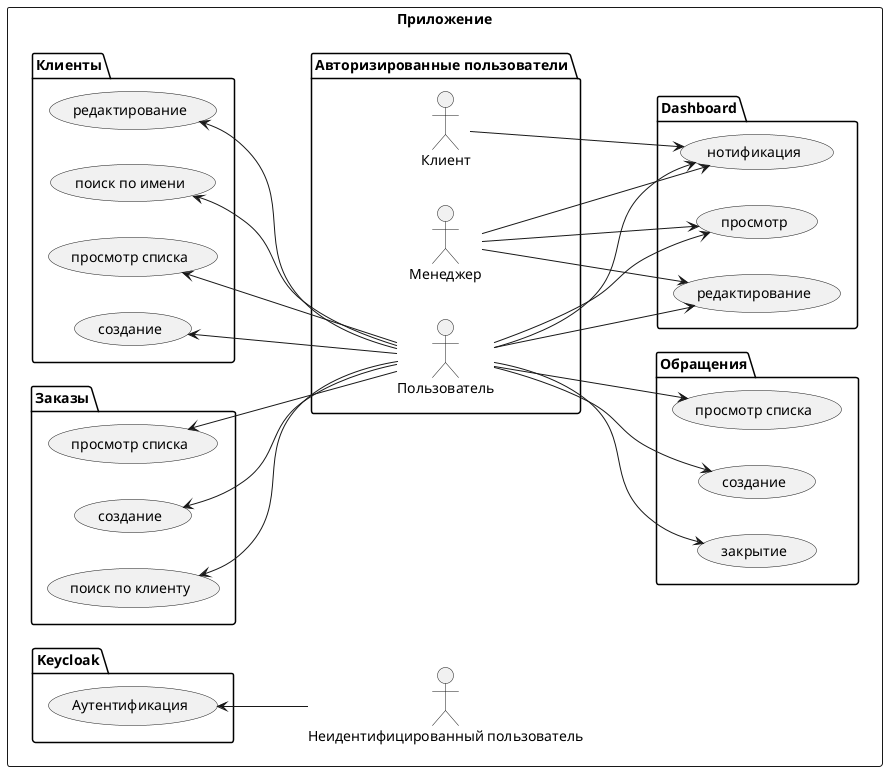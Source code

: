 @startuml
left to right direction
'skinparam linetype ortho
rectangle  Приложение as Application {
  "Неидентифицированный пользователь" as Unknown
  package "Авторизированные пользователи" as Auth {
    "Пользователь" as User
    "Менеджер" as Manager
    "Клиент" as Client
  }
  package Клиенты as Clients {
    usecase "просмотр списка" as uc_client_list
    usecase "поиск по имени" as uc_client_find
    usecase "редактирование" as uc_client_edit
    usecase "создание" as uc_client_add
  }
  package Заказы as Orders {
    usecase "просмотр списка" as uc_order_list
'    usecase "просмотр списка по клиенту" as uc_order_by_client_list
    usecase "поиск по клиенту" as uc_order_find
    usecase "создание" as uc_order_add
  }
  package Обращения as ServiceRequests {
    usecase "просмотр списка" as uc_ser_req_list
    usecase "создание" as uc_ser_req_add
    usecase "закрытие" as uc_ser_req_close
  }
  package Dashboard {
    usecase "просмотр" as uc_dashboard_show
    usecase "редактирование" as uc_dashboard_edit
    usecase "нотификация" as uc_dashboard_notify
  }
  package Keycloak {
    usecase "Аутентификация" as uc_keyclock_auth
  }
}
Unknown -up-> uc_keyclock_auth
User -up-> uc_client_add
User -up-> uc_client_list
User -up-> uc_client_find
User -up-> uc_client_edit
User -up-> uc_order_list
' User --> uc_order_by_client_list
User -up-> uc_order_find
User -up-> uc_order_add
User --> uc_ser_req_list
User --> uc_ser_req_add
User --> uc_ser_req_close
User --> uc_dashboard_show
User --> uc_dashboard_edit
User --> uc_dashboard_notify
Manager --> uc_dashboard_show
Manager --> uc_dashboard_edit
Manager --> uc_dashboard_notify
Client --> uc_dashboard_notify
@enduml